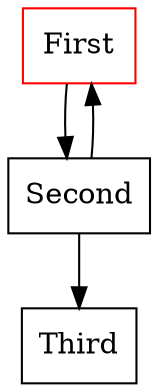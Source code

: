 digraph G {

  v0 [label="First",id="1",shape="box",color="red"]
  v1 [label="Second",id="2",shape="box"]
  v2 [label="Third",id="3",shape="box"]

  v0 -> v1
  v1 -> v2
  v1 -> v0

}